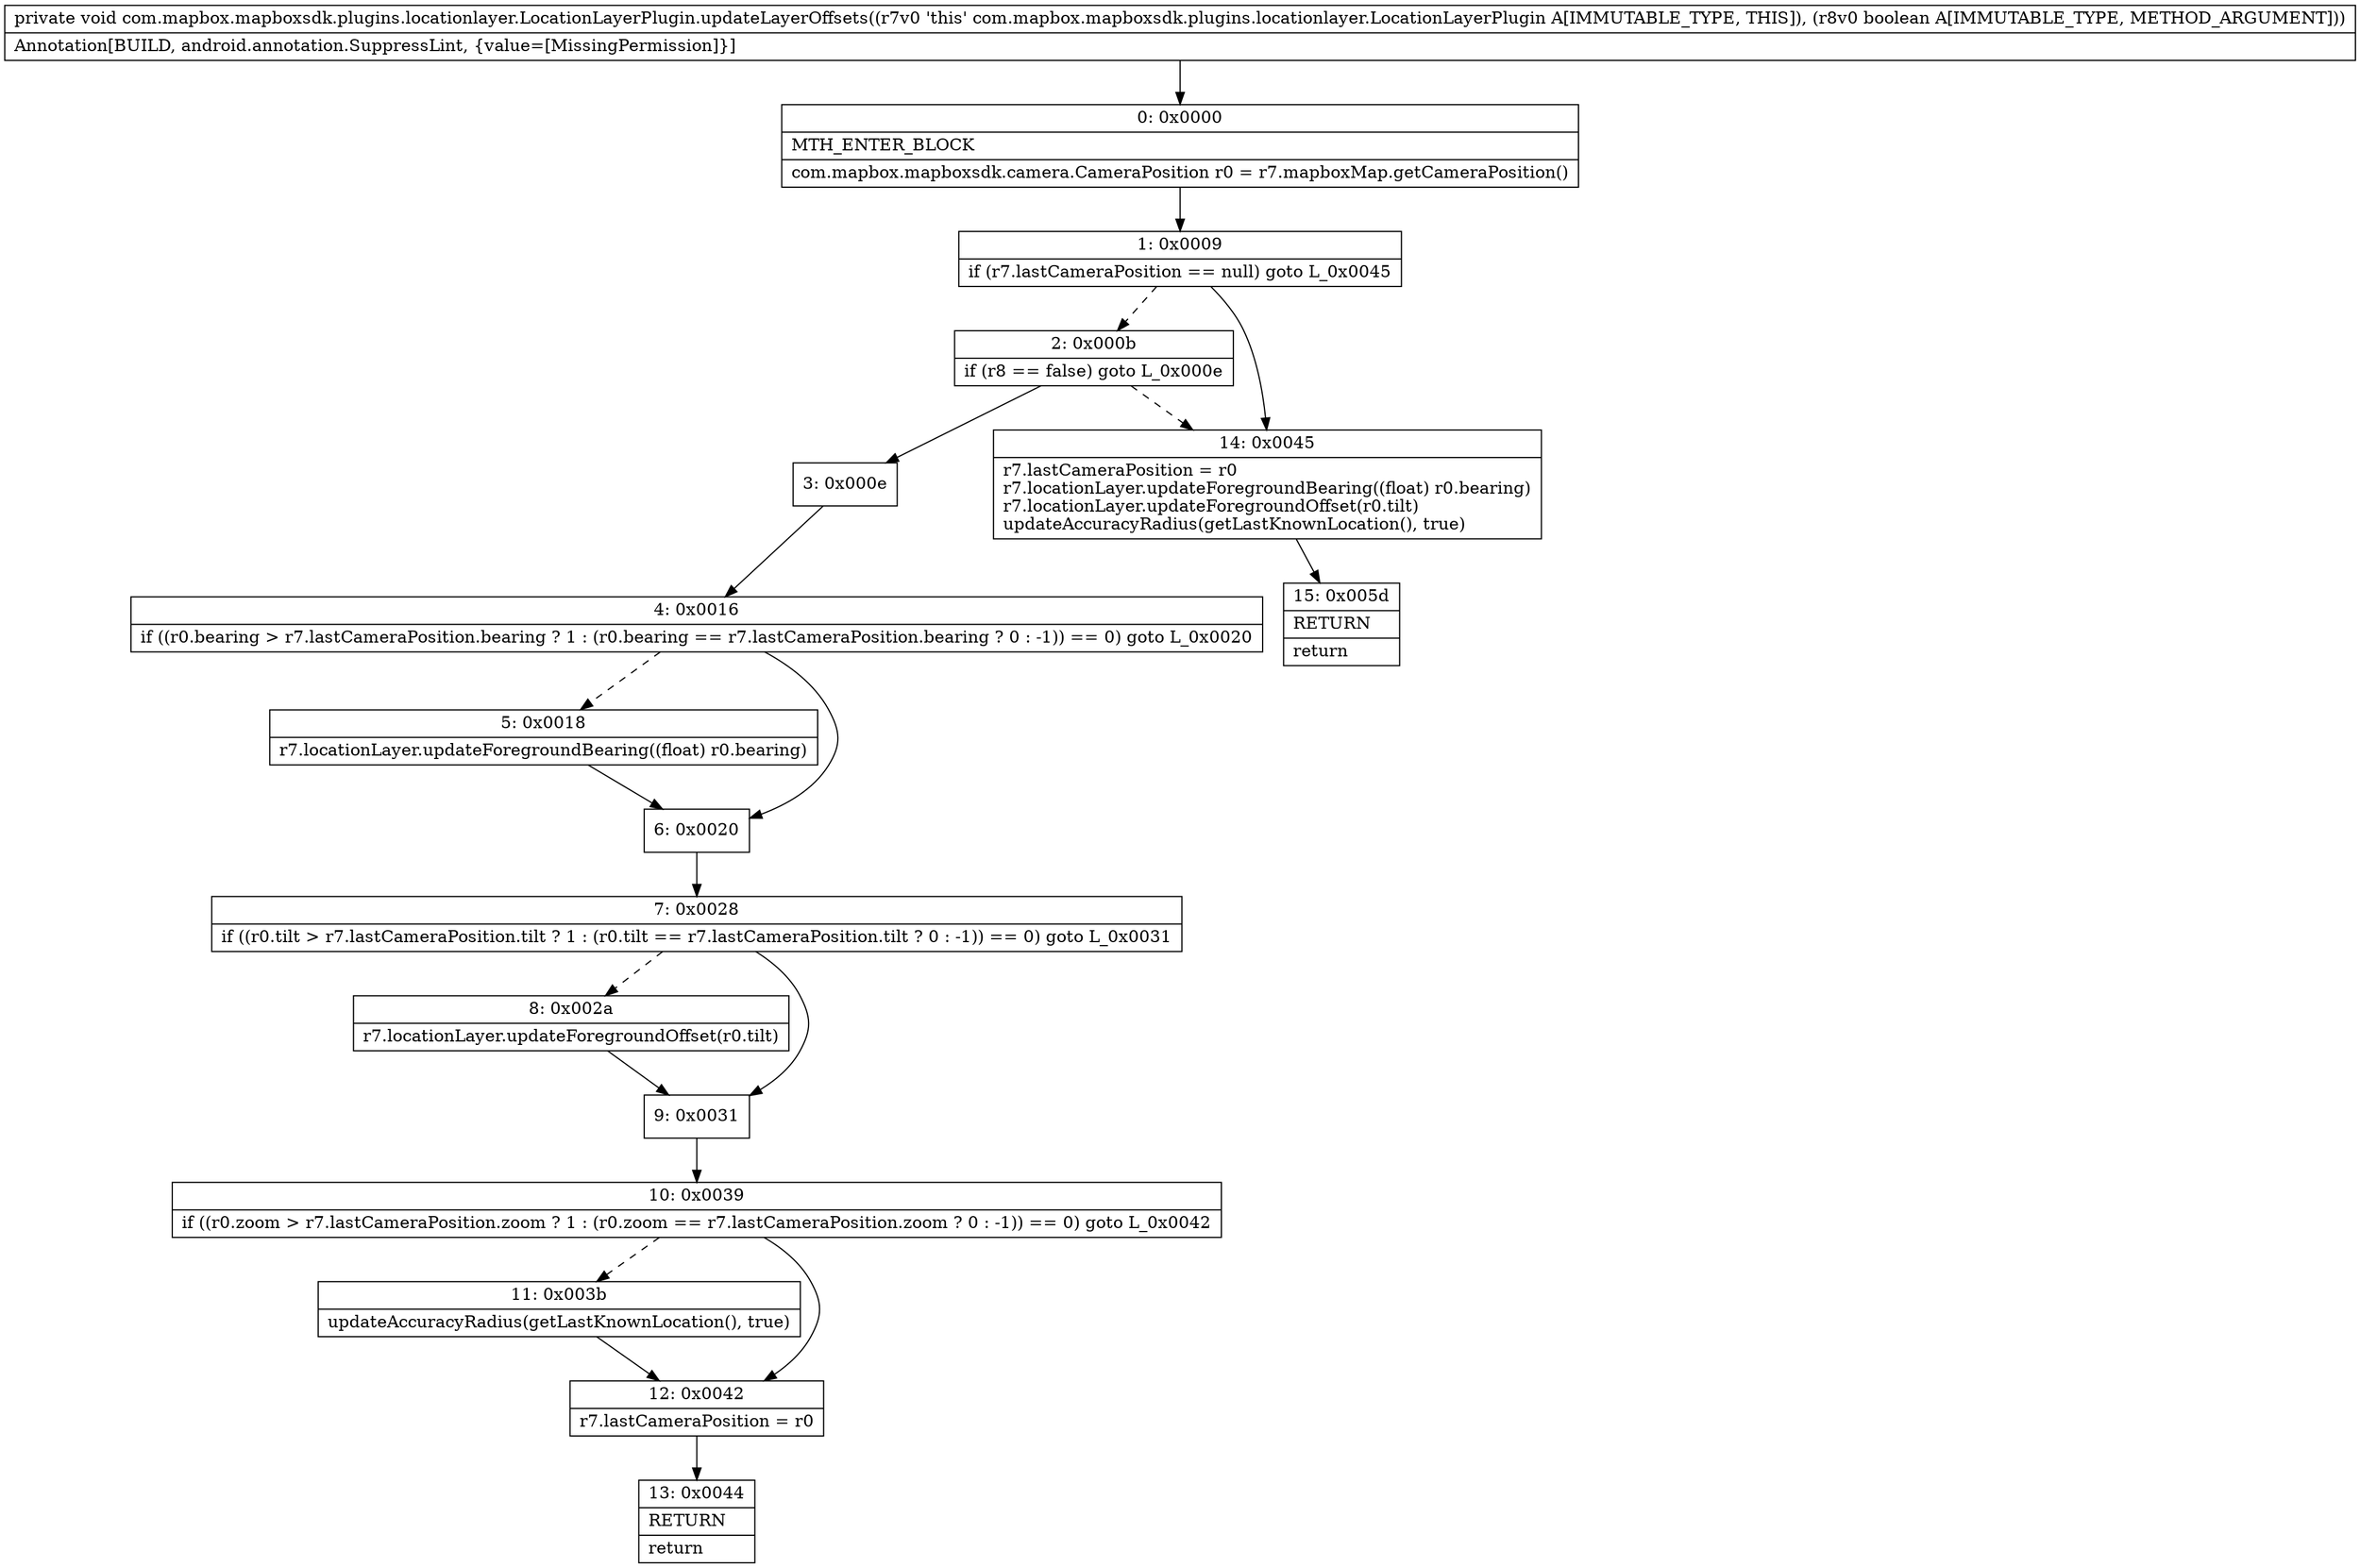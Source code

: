 digraph "CFG forcom.mapbox.mapboxsdk.plugins.locationlayer.LocationLayerPlugin.updateLayerOffsets(Z)V" {
Node_0 [shape=record,label="{0\:\ 0x0000|MTH_ENTER_BLOCK\l|com.mapbox.mapboxsdk.camera.CameraPosition r0 = r7.mapboxMap.getCameraPosition()\l}"];
Node_1 [shape=record,label="{1\:\ 0x0009|if (r7.lastCameraPosition == null) goto L_0x0045\l}"];
Node_2 [shape=record,label="{2\:\ 0x000b|if (r8 == false) goto L_0x000e\l}"];
Node_3 [shape=record,label="{3\:\ 0x000e}"];
Node_4 [shape=record,label="{4\:\ 0x0016|if ((r0.bearing \> r7.lastCameraPosition.bearing ? 1 : (r0.bearing == r7.lastCameraPosition.bearing ? 0 : \-1)) == 0) goto L_0x0020\l}"];
Node_5 [shape=record,label="{5\:\ 0x0018|r7.locationLayer.updateForegroundBearing((float) r0.bearing)\l}"];
Node_6 [shape=record,label="{6\:\ 0x0020}"];
Node_7 [shape=record,label="{7\:\ 0x0028|if ((r0.tilt \> r7.lastCameraPosition.tilt ? 1 : (r0.tilt == r7.lastCameraPosition.tilt ? 0 : \-1)) == 0) goto L_0x0031\l}"];
Node_8 [shape=record,label="{8\:\ 0x002a|r7.locationLayer.updateForegroundOffset(r0.tilt)\l}"];
Node_9 [shape=record,label="{9\:\ 0x0031}"];
Node_10 [shape=record,label="{10\:\ 0x0039|if ((r0.zoom \> r7.lastCameraPosition.zoom ? 1 : (r0.zoom == r7.lastCameraPosition.zoom ? 0 : \-1)) == 0) goto L_0x0042\l}"];
Node_11 [shape=record,label="{11\:\ 0x003b|updateAccuracyRadius(getLastKnownLocation(), true)\l}"];
Node_12 [shape=record,label="{12\:\ 0x0042|r7.lastCameraPosition = r0\l}"];
Node_13 [shape=record,label="{13\:\ 0x0044|RETURN\l|return\l}"];
Node_14 [shape=record,label="{14\:\ 0x0045|r7.lastCameraPosition = r0\lr7.locationLayer.updateForegroundBearing((float) r0.bearing)\lr7.locationLayer.updateForegroundOffset(r0.tilt)\lupdateAccuracyRadius(getLastKnownLocation(), true)\l}"];
Node_15 [shape=record,label="{15\:\ 0x005d|RETURN\l|return\l}"];
MethodNode[shape=record,label="{private void com.mapbox.mapboxsdk.plugins.locationlayer.LocationLayerPlugin.updateLayerOffsets((r7v0 'this' com.mapbox.mapboxsdk.plugins.locationlayer.LocationLayerPlugin A[IMMUTABLE_TYPE, THIS]), (r8v0 boolean A[IMMUTABLE_TYPE, METHOD_ARGUMENT]))  | Annotation[BUILD, android.annotation.SuppressLint, \{value=[MissingPermission]\}]\l}"];
MethodNode -> Node_0;
Node_0 -> Node_1;
Node_1 -> Node_2[style=dashed];
Node_1 -> Node_14;
Node_2 -> Node_3;
Node_2 -> Node_14[style=dashed];
Node_3 -> Node_4;
Node_4 -> Node_5[style=dashed];
Node_4 -> Node_6;
Node_5 -> Node_6;
Node_6 -> Node_7;
Node_7 -> Node_8[style=dashed];
Node_7 -> Node_9;
Node_8 -> Node_9;
Node_9 -> Node_10;
Node_10 -> Node_11[style=dashed];
Node_10 -> Node_12;
Node_11 -> Node_12;
Node_12 -> Node_13;
Node_14 -> Node_15;
}

